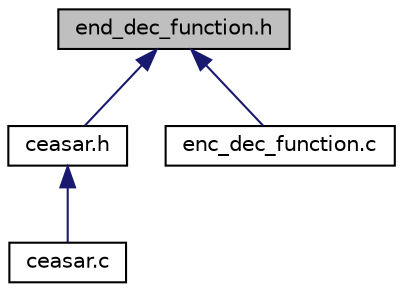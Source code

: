 digraph "end_dec_function.h"
{
 // INTERACTIVE_SVG=YES
 // LATEX_PDF_SIZE
  edge [fontname="Helvetica",fontsize="10",labelfontname="Helvetica",labelfontsize="10"];
  node [fontname="Helvetica",fontsize="10",shape=record];
  Node1 [label="end_dec_function.h",height=0.2,width=0.4,color="black", fillcolor="grey75", style="filled", fontcolor="black",tooltip="//TODO: Vladimir"];
  Node1 -> Node2 [dir="back",color="midnightblue",fontsize="10",style="solid",fontname="Helvetica"];
  Node2 [label="ceasar.h",height=0.2,width=0.4,color="black", fillcolor="white", style="filled",URL="$ceasar_8h.html",tooltip="Delartion of core function to construct Ceasar program from."];
  Node2 -> Node3 [dir="back",color="midnightblue",fontsize="10",style="solid",fontname="Helvetica"];
  Node3 [label="ceasar.c",height=0.2,width=0.4,color="black", fillcolor="white", style="filled",URL="$ceasar_8c.html",tooltip="Main program file. The Ceasar program will decrypt an input file."];
  Node1 -> Node4 [dir="back",color="midnightblue",fontsize="10",style="solid",fontname="Helvetica"];
  Node4 [label="enc_dec_function.c",height=0.2,width=0.4,color="black", fillcolor="white", style="filled",URL="$enc__dec__function_8c.html",tooltip=" "];
}
